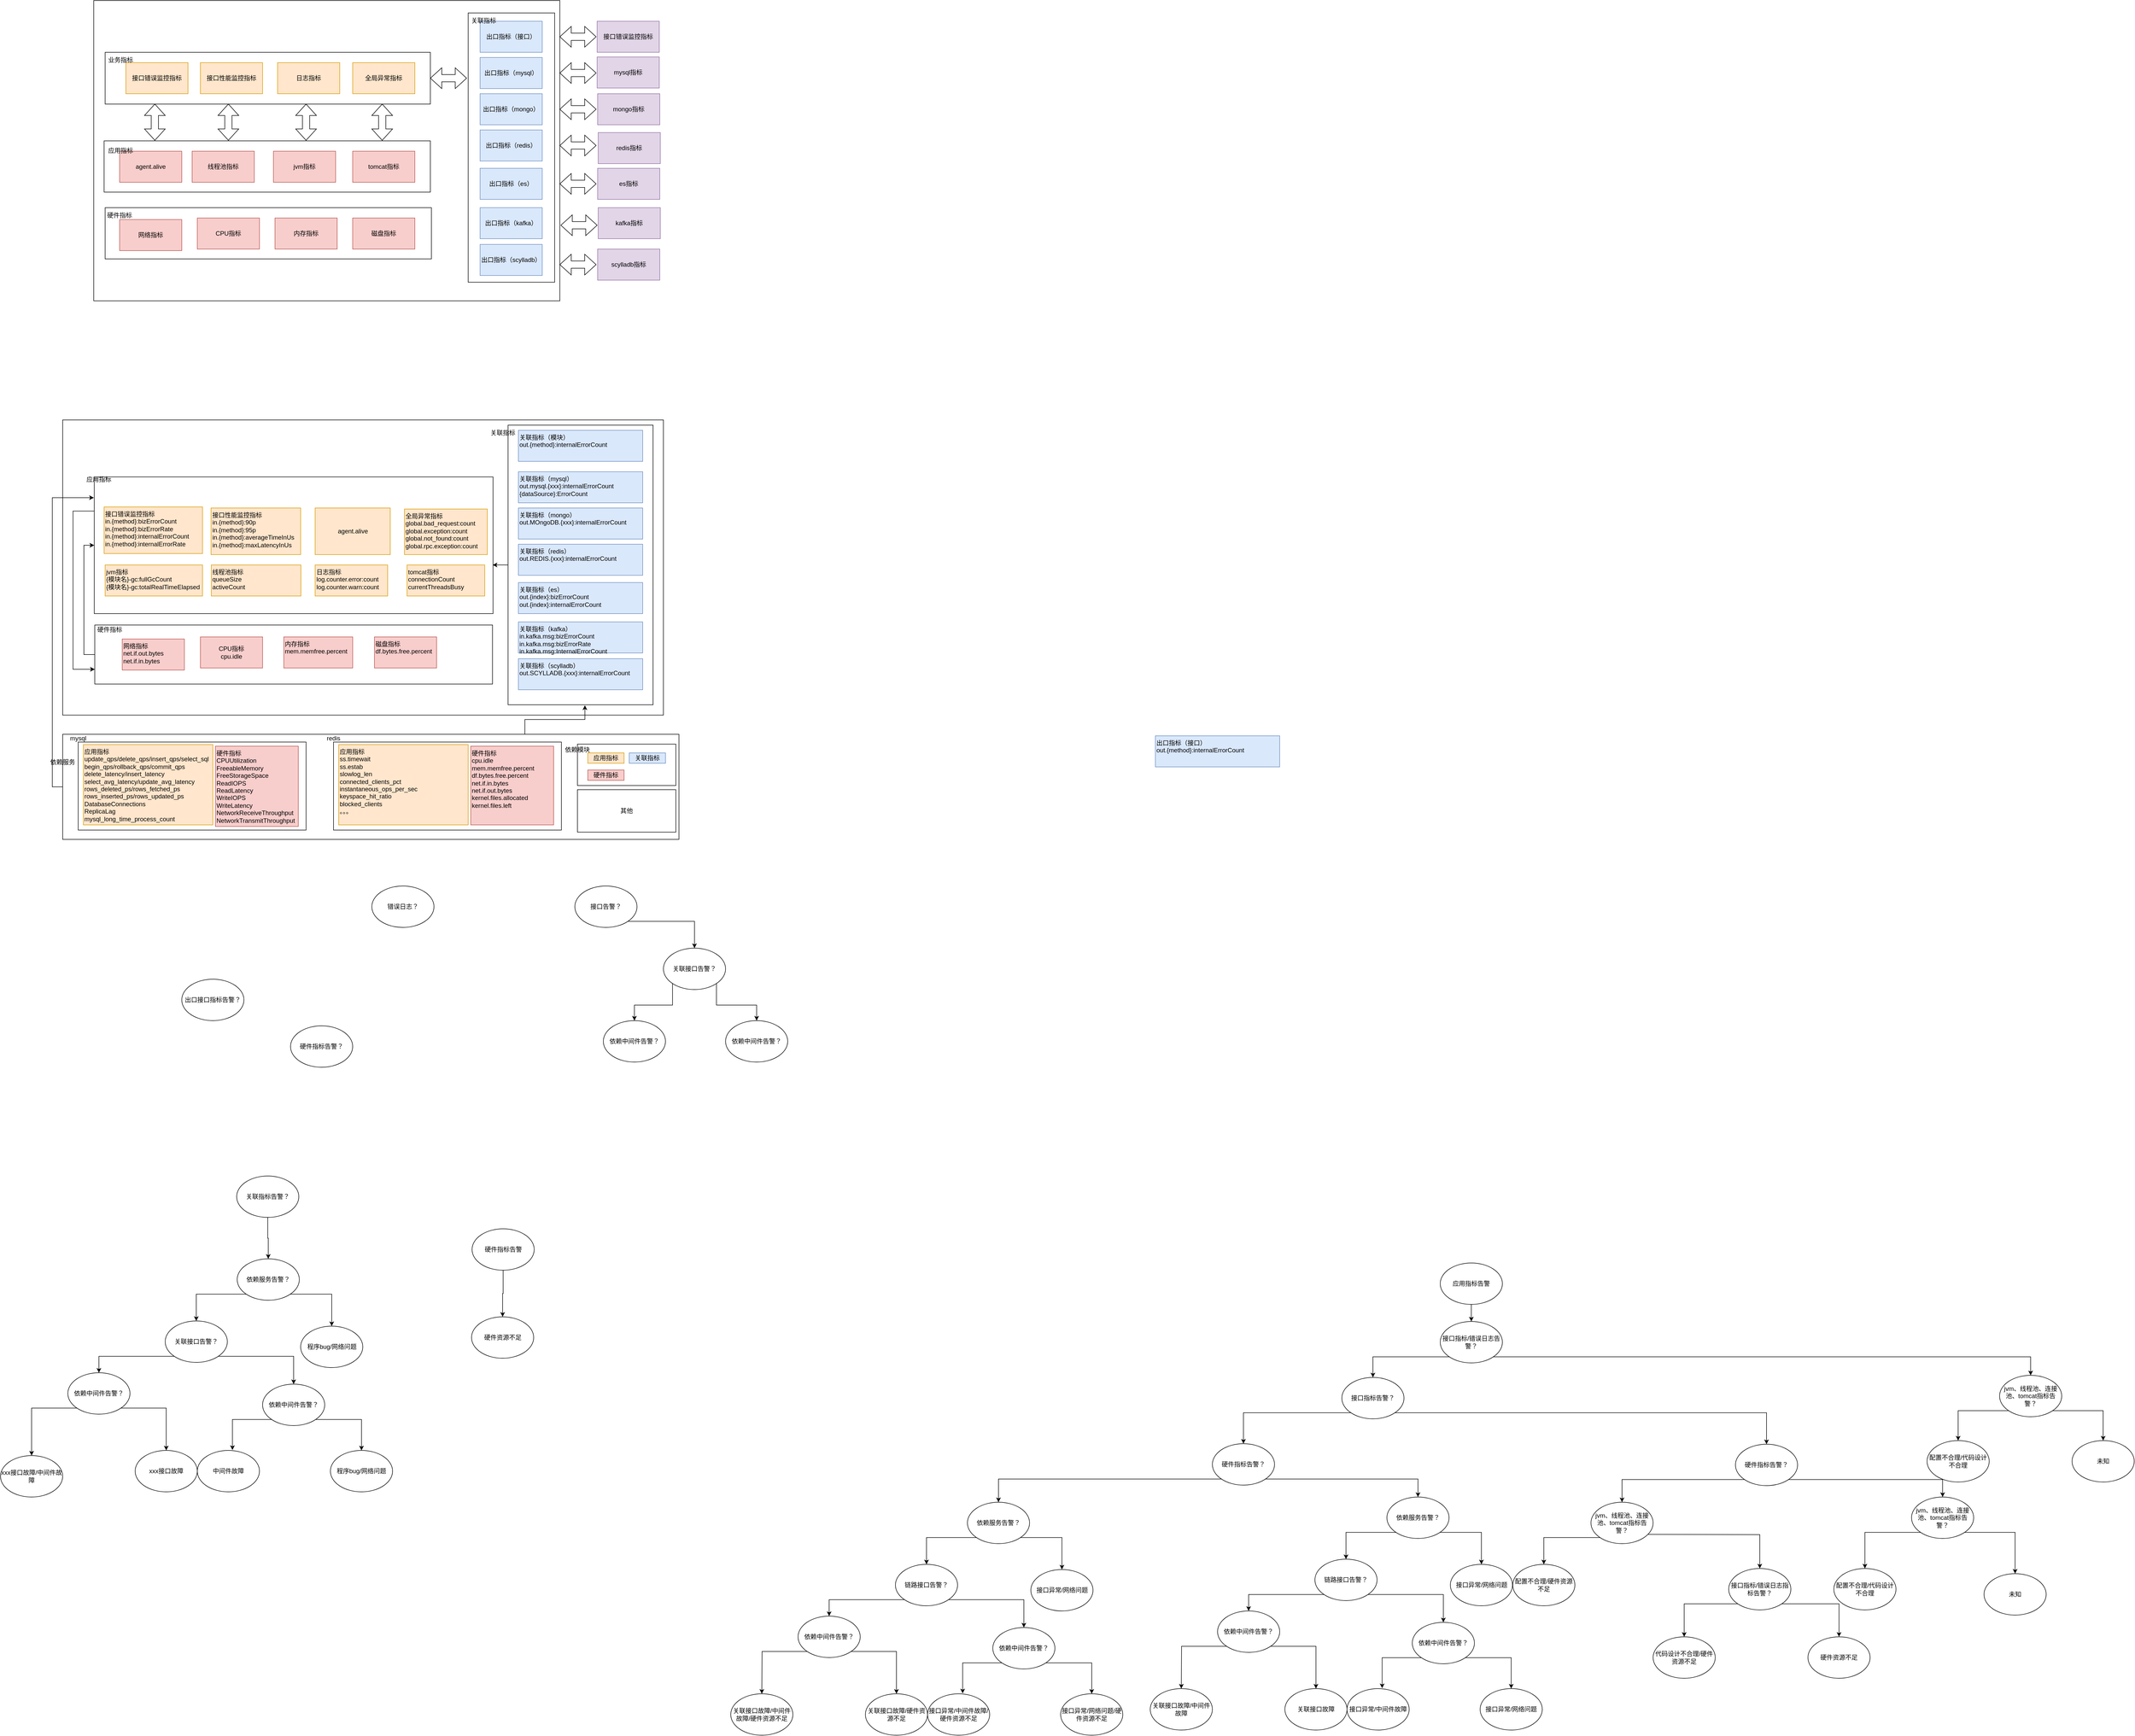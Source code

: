<mxfile version="21.6.8" type="github">
  <diagram name="第 1 页" id="pP1Augc4i_gT_uIrw5zo">
    <mxGraphModel dx="3521" dy="-15" grid="1" gridSize="10" guides="1" tooltips="1" connect="1" arrows="1" fold="1" page="1" pageScale="1" pageWidth="827" pageHeight="1169" math="0" shadow="0">
      <root>
        <mxCell id="0" />
        <mxCell id="1" parent="0" />
        <mxCell id="GTbeVNirNUgCoXyDw2od-292" value="" style="rounded=0;whiteSpace=wrap;html=1;" vertex="1" parent="1">
          <mxGeometry x="-700" y="2757" width="1190" height="203" as="geometry" />
        </mxCell>
        <mxCell id="GTbeVNirNUgCoXyDw2od-178" value="" style="rounded=0;whiteSpace=wrap;html=1;align=left;verticalAlign=top;" vertex="1" parent="1">
          <mxGeometry x="-700" y="2150" width="1160" height="570" as="geometry" />
        </mxCell>
        <mxCell id="GTbeVNirNUgCoXyDw2od-281" style="edgeStyle=orthogonalEdgeStyle;rounded=0;orthogonalLoop=1;jettySize=auto;html=1;exitX=0;exitY=0.5;exitDx=0;exitDy=0;entryX=0.999;entryY=0.644;entryDx=0;entryDy=0;entryPerimeter=0;" edge="1" parent="1" source="GTbeVNirNUgCoXyDw2od-257" target="GTbeVNirNUgCoXyDw2od-181">
          <mxGeometry relative="1" as="geometry" />
        </mxCell>
        <mxCell id="GTbeVNirNUgCoXyDw2od-257" value="" style="rounded=0;whiteSpace=wrap;html=1;" vertex="1" parent="1">
          <mxGeometry x="160" y="2160" width="280" height="540" as="geometry" />
        </mxCell>
        <mxCell id="GTbeVNirNUgCoXyDw2od-76" value="" style="rounded=0;whiteSpace=wrap;html=1;" vertex="1" parent="1">
          <mxGeometry x="-640" y="1340" width="900" height="580" as="geometry" />
        </mxCell>
        <mxCell id="GTbeVNirNUgCoXyDw2od-93" value="" style="rounded=0;whiteSpace=wrap;html=1;" vertex="1" parent="1">
          <mxGeometry x="-618" y="1740" width="630" height="99" as="geometry" />
        </mxCell>
        <mxCell id="GTbeVNirNUgCoXyDw2od-51" value="" style="rounded=0;whiteSpace=wrap;html=1;" vertex="1" parent="1">
          <mxGeometry x="-618" y="1440" width="628" height="100" as="geometry" />
        </mxCell>
        <mxCell id="GTbeVNirNUgCoXyDw2od-50" value="" style="rounded=0;whiteSpace=wrap;html=1;" vertex="1" parent="1">
          <mxGeometry x="-620" y="1611" width="630" height="99" as="geometry" />
        </mxCell>
        <mxCell id="GTbeVNirNUgCoXyDw2od-49" value="" style="rounded=0;whiteSpace=wrap;html=1;" vertex="1" parent="1">
          <mxGeometry x="83" y="1364" width="167" height="520" as="geometry" />
        </mxCell>
        <mxCell id="GTbeVNirNUgCoXyDw2od-22" value="CPU指标" style="rounded=0;whiteSpace=wrap;html=1;fillColor=#f8cecc;strokeColor=#b85450;" vertex="1" parent="1">
          <mxGeometry x="-440" y="1760" width="120" height="60" as="geometry" />
        </mxCell>
        <mxCell id="GTbeVNirNUgCoXyDw2od-23" value="内存指标" style="rounded=0;whiteSpace=wrap;html=1;fillColor=#f8cecc;strokeColor=#b85450;" vertex="1" parent="1">
          <mxGeometry x="-290" y="1760" width="120" height="60" as="geometry" />
        </mxCell>
        <mxCell id="GTbeVNirNUgCoXyDw2od-24" value="磁盘指标" style="rounded=0;whiteSpace=wrap;html=1;fillColor=#f8cecc;strokeColor=#b85450;" vertex="1" parent="1">
          <mxGeometry x="-140" y="1760" width="120" height="60" as="geometry" />
        </mxCell>
        <mxCell id="GTbeVNirNUgCoXyDw2od-25" value="网络指标" style="rounded=0;whiteSpace=wrap;html=1;fillColor=#f8cecc;strokeColor=#b85450;" vertex="1" parent="1">
          <mxGeometry x="-590" y="1763" width="120" height="60" as="geometry" />
        </mxCell>
        <mxCell id="GTbeVNirNUgCoXyDw2od-26" value="tomcat指标" style="rounded=0;whiteSpace=wrap;html=1;fillColor=#f8cecc;strokeColor=#b85450;" vertex="1" parent="1">
          <mxGeometry x="-140" y="1631" width="120" height="60" as="geometry" />
        </mxCell>
        <mxCell id="GTbeVNirNUgCoXyDw2od-27" value="线程池指标" style="rounded=0;whiteSpace=wrap;html=1;fillColor=#f8cecc;strokeColor=#b85450;" vertex="1" parent="1">
          <mxGeometry x="-450" y="1631" width="120" height="60" as="geometry" />
        </mxCell>
        <mxCell id="GTbeVNirNUgCoXyDw2od-28" value="jvm指标" style="rounded=0;whiteSpace=wrap;html=1;fillColor=#f8cecc;strokeColor=#b85450;" vertex="1" parent="1">
          <mxGeometry x="-293" y="1631" width="120" height="60" as="geometry" />
        </mxCell>
        <mxCell id="GTbeVNirNUgCoXyDw2od-29" value="日志指标" style="rounded=0;whiteSpace=wrap;html=1;fillColor=#ffe6cc;strokeColor=#d79b00;" vertex="1" parent="1">
          <mxGeometry x="-285" y="1460" width="120" height="60" as="geometry" />
        </mxCell>
        <mxCell id="GTbeVNirNUgCoXyDw2od-30" value="接口性能监控指标" style="rounded=0;whiteSpace=wrap;html=1;fillColor=#ffe6cc;strokeColor=#d79b00;" vertex="1" parent="1">
          <mxGeometry x="-434" y="1460" width="120" height="60" as="geometry" />
        </mxCell>
        <mxCell id="GTbeVNirNUgCoXyDw2od-31" value="接口错误监控指标" style="rounded=0;whiteSpace=wrap;html=1;fillColor=#ffe6cc;strokeColor=#d79b00;" vertex="1" parent="1">
          <mxGeometry x="-578" y="1460" width="120" height="60" as="geometry" />
        </mxCell>
        <mxCell id="GTbeVNirNUgCoXyDw2od-43" value="出口指标（mysql）" style="rounded=0;whiteSpace=wrap;html=1;fillColor=#dae8fc;strokeColor=#6c8ebf;" vertex="1" parent="1">
          <mxGeometry x="106" y="1450" width="120" height="60" as="geometry" />
        </mxCell>
        <mxCell id="GTbeVNirNUgCoXyDw2od-44" value="出口指标（mongo）" style="rounded=0;whiteSpace=wrap;html=1;fillColor=#dae8fc;strokeColor=#6c8ebf;" vertex="1" parent="1">
          <mxGeometry x="106" y="1520" width="120" height="60" as="geometry" />
        </mxCell>
        <mxCell id="GTbeVNirNUgCoXyDw2od-45" value="出口指标（redis）" style="rounded=0;whiteSpace=wrap;html=1;fillColor=#dae8fc;strokeColor=#6c8ebf;" vertex="1" parent="1">
          <mxGeometry x="106" y="1590" width="120" height="60" as="geometry" />
        </mxCell>
        <mxCell id="GTbeVNirNUgCoXyDw2od-46" value="出口指标（kafka）" style="rounded=0;whiteSpace=wrap;html=1;fillColor=#dae8fc;strokeColor=#6c8ebf;" vertex="1" parent="1">
          <mxGeometry x="106" y="1740" width="120" height="60" as="geometry" />
        </mxCell>
        <mxCell id="GTbeVNirNUgCoXyDw2od-47" value="出口指标（scylladb）" style="rounded=0;whiteSpace=wrap;html=1;fillColor=#dae8fc;strokeColor=#6c8ebf;" vertex="1" parent="1">
          <mxGeometry x="106" y="1811" width="120" height="60" as="geometry" />
        </mxCell>
        <mxCell id="GTbeVNirNUgCoXyDw2od-48" value="出口指标（es）" style="rounded=0;whiteSpace=wrap;html=1;fillColor=#dae8fc;strokeColor=#6c8ebf;" vertex="1" parent="1">
          <mxGeometry x="106" y="1664" width="120" height="60" as="geometry" />
        </mxCell>
        <mxCell id="GTbeVNirNUgCoXyDw2od-52" value="agent.alive" style="rounded=0;whiteSpace=wrap;html=1;fillColor=#f8cecc;strokeColor=#b85450;" vertex="1" parent="1">
          <mxGeometry x="-590" y="1631" width="120" height="60" as="geometry" />
        </mxCell>
        <mxCell id="GTbeVNirNUgCoXyDw2od-55" value="" style="html=1;shadow=0;dashed=0;align=center;verticalAlign=middle;shape=mxgraph.arrows2.twoWayArrow;dy=0.65;dx=22;direction=south;" vertex="1" parent="1">
          <mxGeometry x="-542" y="1540" width="40" height="70" as="geometry" />
        </mxCell>
        <mxCell id="GTbeVNirNUgCoXyDw2od-56" value="" style="html=1;shadow=0;dashed=0;align=center;verticalAlign=middle;shape=mxgraph.arrows2.twoWayArrow;dy=0.65;dx=22;direction=south;" vertex="1" parent="1">
          <mxGeometry x="-400" y="1540" width="40" height="70" as="geometry" />
        </mxCell>
        <mxCell id="GTbeVNirNUgCoXyDw2od-57" value="" style="html=1;shadow=0;dashed=0;align=center;verticalAlign=middle;shape=mxgraph.arrows2.twoWayArrow;dy=0.65;dx=22;direction=south;" vertex="1" parent="1">
          <mxGeometry x="-103" y="1540" width="40" height="70" as="geometry" />
        </mxCell>
        <mxCell id="GTbeVNirNUgCoXyDw2od-58" value="出口指标（接口）" style="rounded=0;whiteSpace=wrap;html=1;fillColor=#dae8fc;strokeColor=#6c8ebf;" vertex="1" parent="1">
          <mxGeometry x="106" y="1380" width="120" height="60" as="geometry" />
        </mxCell>
        <mxCell id="GTbeVNirNUgCoXyDw2od-60" value="" style="html=1;shadow=0;dashed=0;align=center;verticalAlign=middle;shape=mxgraph.arrows2.twoWayArrow;dy=0.65;dx=22;direction=west;" vertex="1" parent="1">
          <mxGeometry x="10" y="1470" width="70" height="40" as="geometry" />
        </mxCell>
        <mxCell id="GTbeVNirNUgCoXyDw2od-61" value="mysql指标" style="rounded=0;whiteSpace=wrap;html=1;fillColor=#e1d5e7;strokeColor=#9673a6;" vertex="1" parent="1">
          <mxGeometry x="332" y="1449" width="120" height="60" as="geometry" />
        </mxCell>
        <mxCell id="GTbeVNirNUgCoXyDw2od-62" value="mongo指标" style="rounded=0;whiteSpace=wrap;html=1;fillColor=#e1d5e7;strokeColor=#9673a6;" vertex="1" parent="1">
          <mxGeometry x="333" y="1520" width="120" height="60" as="geometry" />
        </mxCell>
        <mxCell id="GTbeVNirNUgCoXyDw2od-63" value="redis指标" style="rounded=0;whiteSpace=wrap;html=1;fillColor=#e1d5e7;strokeColor=#9673a6;" vertex="1" parent="1">
          <mxGeometry x="334" y="1595" width="120" height="60" as="geometry" />
        </mxCell>
        <mxCell id="GTbeVNirNUgCoXyDw2od-64" value="es指标" style="rounded=0;whiteSpace=wrap;html=1;fillColor=#e1d5e7;strokeColor=#9673a6;" vertex="1" parent="1">
          <mxGeometry x="333" y="1664" width="120" height="60" as="geometry" />
        </mxCell>
        <mxCell id="GTbeVNirNUgCoXyDw2od-65" value="kafka指标" style="rounded=0;whiteSpace=wrap;html=1;fillColor=#e1d5e7;strokeColor=#9673a6;" vertex="1" parent="1">
          <mxGeometry x="334" y="1740" width="120" height="60" as="geometry" />
        </mxCell>
        <mxCell id="GTbeVNirNUgCoXyDw2od-66" value="接口错误监控指标" style="rounded=0;whiteSpace=wrap;html=1;fillColor=#e1d5e7;strokeColor=#9673a6;" vertex="1" parent="1">
          <mxGeometry x="332" y="1380" width="120" height="60" as="geometry" />
        </mxCell>
        <mxCell id="GTbeVNirNUgCoXyDw2od-67" value="scylladb指标" style="rounded=0;whiteSpace=wrap;html=1;fillColor=#e1d5e7;strokeColor=#9673a6;" vertex="1" parent="1">
          <mxGeometry x="333" y="1820" width="120" height="60" as="geometry" />
        </mxCell>
        <mxCell id="GTbeVNirNUgCoXyDw2od-69" value="" style="html=1;shadow=0;dashed=0;align=center;verticalAlign=middle;shape=mxgraph.arrows2.twoWayArrow;dy=0.65;dx=22;direction=west;" vertex="1" parent="1">
          <mxGeometry x="260" y="1390" width="70" height="40" as="geometry" />
        </mxCell>
        <mxCell id="GTbeVNirNUgCoXyDw2od-70" value="" style="html=1;shadow=0;dashed=0;align=center;verticalAlign=middle;shape=mxgraph.arrows2.twoWayArrow;dy=0.65;dx=22;direction=west;" vertex="1" parent="1">
          <mxGeometry x="260" y="1460" width="70" height="40" as="geometry" />
        </mxCell>
        <mxCell id="GTbeVNirNUgCoXyDw2od-71" value="" style="html=1;shadow=0;dashed=0;align=center;verticalAlign=middle;shape=mxgraph.arrows2.twoWayArrow;dy=0.65;dx=22;direction=west;" vertex="1" parent="1">
          <mxGeometry x="260" y="1530" width="70" height="40" as="geometry" />
        </mxCell>
        <mxCell id="GTbeVNirNUgCoXyDw2od-72" value="" style="html=1;shadow=0;dashed=0;align=center;verticalAlign=middle;shape=mxgraph.arrows2.twoWayArrow;dy=0.65;dx=22;direction=west;" vertex="1" parent="1">
          <mxGeometry x="260" y="1600" width="70" height="40" as="geometry" />
        </mxCell>
        <mxCell id="GTbeVNirNUgCoXyDw2od-73" value="" style="html=1;shadow=0;dashed=0;align=center;verticalAlign=middle;shape=mxgraph.arrows2.twoWayArrow;dy=0.65;dx=22;direction=west;" vertex="1" parent="1">
          <mxGeometry x="260" y="1674" width="70" height="40" as="geometry" />
        </mxCell>
        <mxCell id="GTbeVNirNUgCoXyDw2od-74" value="" style="html=1;shadow=0;dashed=0;align=center;verticalAlign=middle;shape=mxgraph.arrows2.twoWayArrow;dy=0.65;dx=22;direction=west;" vertex="1" parent="1">
          <mxGeometry x="262" y="1754" width="70" height="40" as="geometry" />
        </mxCell>
        <mxCell id="GTbeVNirNUgCoXyDw2od-75" value="" style="html=1;shadow=0;dashed=0;align=center;verticalAlign=middle;shape=mxgraph.arrows2.twoWayArrow;dy=0.65;dx=22;direction=west;" vertex="1" parent="1">
          <mxGeometry x="260" y="1830" width="70" height="40" as="geometry" />
        </mxCell>
        <mxCell id="GTbeVNirNUgCoXyDw2od-80" value="业务指标" style="text;html=1;strokeColor=none;fillColor=none;align=center;verticalAlign=middle;whiteSpace=wrap;rounded=0;" vertex="1" parent="1">
          <mxGeometry x="-618" y="1440" width="60" height="30" as="geometry" />
        </mxCell>
        <mxCell id="GTbeVNirNUgCoXyDw2od-81" value="应用指标" style="text;html=1;strokeColor=none;fillColor=none;align=center;verticalAlign=middle;whiteSpace=wrap;rounded=0;" vertex="1" parent="1">
          <mxGeometry x="-618" y="1615" width="60" height="30" as="geometry" />
        </mxCell>
        <mxCell id="GTbeVNirNUgCoXyDw2od-82" value="关联指标" style="text;html=1;strokeColor=none;fillColor=none;align=center;verticalAlign=middle;whiteSpace=wrap;rounded=0;" vertex="1" parent="1">
          <mxGeometry x="83" y="1364" width="60" height="30" as="geometry" />
        </mxCell>
        <mxCell id="GTbeVNirNUgCoXyDw2od-94" value="硬件指标" style="text;html=1;strokeColor=none;fillColor=none;align=center;verticalAlign=middle;whiteSpace=wrap;rounded=0;" vertex="1" parent="1">
          <mxGeometry x="-620" y="1740" width="60" height="30" as="geometry" />
        </mxCell>
        <mxCell id="GTbeVNirNUgCoXyDw2od-132" value="全局异常指标" style="rounded=0;whiteSpace=wrap;html=1;fillColor=#ffe6cc;strokeColor=#d79b00;" vertex="1" parent="1">
          <mxGeometry x="-140" y="1460" width="120" height="60" as="geometry" />
        </mxCell>
        <mxCell id="GTbeVNirNUgCoXyDw2od-133" value="" style="html=1;shadow=0;dashed=0;align=center;verticalAlign=middle;shape=mxgraph.arrows2.twoWayArrow;dy=0.65;dx=22;direction=south;" vertex="1" parent="1">
          <mxGeometry x="-250" y="1540" width="40" height="70" as="geometry" />
        </mxCell>
        <mxCell id="GTbeVNirNUgCoXyDw2od-280" style="edgeStyle=orthogonalEdgeStyle;rounded=0;orthogonalLoop=1;jettySize=auto;html=1;exitX=0;exitY=0.5;exitDx=0;exitDy=0;entryX=0;entryY=0.5;entryDx=0;entryDy=0;" edge="1" parent="1" source="GTbeVNirNUgCoXyDw2od-179" target="GTbeVNirNUgCoXyDw2od-181">
          <mxGeometry relative="1" as="geometry" />
        </mxCell>
        <mxCell id="GTbeVNirNUgCoXyDw2od-179" value="" style="rounded=0;whiteSpace=wrap;html=1;" vertex="1" parent="1">
          <mxGeometry x="-638" y="2546" width="768" height="114" as="geometry" />
        </mxCell>
        <mxCell id="GTbeVNirNUgCoXyDw2od-297" style="edgeStyle=orthogonalEdgeStyle;rounded=0;orthogonalLoop=1;jettySize=auto;html=1;exitX=0;exitY=0.25;exitDx=0;exitDy=0;entryX=0;entryY=0.75;entryDx=0;entryDy=0;" edge="1" parent="1" source="GTbeVNirNUgCoXyDw2od-181" target="GTbeVNirNUgCoXyDw2od-179">
          <mxGeometry relative="1" as="geometry">
            <Array as="points">
              <mxPoint x="-680" y="2326" />
              <mxPoint x="-680" y="2632" />
            </Array>
          </mxGeometry>
        </mxCell>
        <mxCell id="GTbeVNirNUgCoXyDw2od-181" value="" style="rounded=0;whiteSpace=wrap;html=1;" vertex="1" parent="1">
          <mxGeometry x="-639" y="2260" width="770" height="264" as="geometry" />
        </mxCell>
        <mxCell id="GTbeVNirNUgCoXyDw2od-183" value="CPU指标&lt;br&gt;cpu.idle" style="rounded=0;whiteSpace=wrap;html=1;fillColor=#f8cecc;strokeColor=#b85450;verticalAlign=middle;align=center;" vertex="1" parent="1">
          <mxGeometry x="-434" y="2569" width="120" height="60" as="geometry" />
        </mxCell>
        <mxCell id="GTbeVNirNUgCoXyDw2od-184" value="内存指标&lt;br&gt;mem.memfree.percent" style="rounded=0;whiteSpace=wrap;html=1;fillColor=#f8cecc;strokeColor=#b85450;align=left;verticalAlign=top;" vertex="1" parent="1">
          <mxGeometry x="-273" y="2569" width="133" height="60" as="geometry" />
        </mxCell>
        <mxCell id="GTbeVNirNUgCoXyDw2od-185" value="磁盘指标&lt;br&gt;df.bytes.free.percent" style="rounded=0;whiteSpace=wrap;html=1;fillColor=#f8cecc;strokeColor=#b85450;align=left;verticalAlign=top;" vertex="1" parent="1">
          <mxGeometry x="-98" y="2569" width="120" height="60" as="geometry" />
        </mxCell>
        <mxCell id="GTbeVNirNUgCoXyDw2od-186" value="网络指标&lt;br&gt;&lt;div&gt;net.if.out.bytes&lt;/div&gt;&lt;div&gt;net.if.in.bytes&lt;/div&gt;" style="rounded=0;whiteSpace=wrap;html=1;fillColor=#f8cecc;strokeColor=#b85450;align=left;verticalAlign=top;" vertex="1" parent="1">
          <mxGeometry x="-585" y="2573" width="120" height="60" as="geometry" />
        </mxCell>
        <mxCell id="GTbeVNirNUgCoXyDw2od-187" value="tomcat指标&lt;br&gt;connectionCount&lt;br&gt;currentThreadsBusy" style="rounded=0;whiteSpace=wrap;html=1;fillColor=#ffe6cc;strokeColor=#d79b00;align=left;verticalAlign=top;" vertex="1" parent="1">
          <mxGeometry x="-35" y="2430" width="150" height="60" as="geometry" />
        </mxCell>
        <mxCell id="GTbeVNirNUgCoXyDw2od-188" value="线程池指标&lt;br&gt;queueSize&lt;br&gt;&lt;div style=&quot;&quot;&gt;&lt;span style=&quot;background-color: initial;&quot;&gt;activeCount&lt;/span&gt;&lt;/div&gt;" style="rounded=0;whiteSpace=wrap;html=1;fillColor=#ffe6cc;strokeColor=#d79b00;align=left;verticalAlign=top;" vertex="1" parent="1">
          <mxGeometry x="-413" y="2430" width="173" height="60" as="geometry" />
        </mxCell>
        <mxCell id="GTbeVNirNUgCoXyDw2od-189" value="jvm指标&lt;br&gt;&lt;div&gt;{模块名}-gc:fullGcCount&lt;/div&gt;&lt;div&gt;{模块名}-gc:totalRealTimeElapsed&lt;/div&gt;" style="rounded=0;whiteSpace=wrap;html=1;fillColor=#ffe6cc;strokeColor=#d79b00;align=left;verticalAlign=top;" vertex="1" parent="1">
          <mxGeometry x="-618" y="2430" width="188" height="60" as="geometry" />
        </mxCell>
        <mxCell id="GTbeVNirNUgCoXyDw2od-190" value="日志指标&lt;br&gt;&lt;div&gt;log.counter.error:count&lt;/div&gt;&lt;div&gt;log.counter.warn:count&lt;/div&gt;" style="rounded=0;whiteSpace=wrap;html=1;fillColor=#ffe6cc;strokeColor=#d79b00;align=left;verticalAlign=top;" vertex="1" parent="1">
          <mxGeometry x="-212.5" y="2430" width="140" height="60" as="geometry" />
        </mxCell>
        <mxCell id="GTbeVNirNUgCoXyDw2od-191" value="接口性能监控指标&lt;br&gt;&lt;div&gt;in.{method}:90p&lt;/div&gt;&lt;div&gt;in.{method}:95p&lt;/div&gt;&lt;div&gt;in.{method}:averageTimeInUs&lt;/div&gt;&lt;div&gt;in.{method}:maxLatencyInUs&lt;/div&gt;" style="rounded=0;whiteSpace=wrap;html=1;fillColor=#ffe6cc;strokeColor=#d79b00;align=left;verticalAlign=top;" vertex="1" parent="1">
          <mxGeometry x="-413.5" y="2320" width="173" height="90" as="geometry" />
        </mxCell>
        <mxCell id="GTbeVNirNUgCoXyDw2od-192" value="接口错误监控指标&lt;br&gt;&lt;div&gt;in.{method}:bizErrorCount&lt;/div&gt;&lt;div&gt;in.{method}:bizErrorRate&lt;/div&gt;&lt;div&gt;in.{method}:internalErrorCount&lt;/div&gt;&lt;div style=&quot;&quot;&gt;in.{method}:internalErrorRate&lt;/div&gt;" style="rounded=0;whiteSpace=wrap;html=1;fillColor=#ffe6cc;strokeColor=#d79b00;verticalAlign=top;align=left;" vertex="1" parent="1">
          <mxGeometry x="-620" y="2318" width="190" height="90" as="geometry" />
        </mxCell>
        <mxCell id="GTbeVNirNUgCoXyDw2od-199" value="agent.alive" style="rounded=0;whiteSpace=wrap;html=1;fillColor=#ffe6cc;strokeColor=#d79b00;" vertex="1" parent="1">
          <mxGeometry x="-212.5" y="2320" width="145" height="90" as="geometry" />
        </mxCell>
        <mxCell id="GTbeVNirNUgCoXyDw2od-220" value="应用指标" style="text;html=1;strokeColor=none;fillColor=none;align=center;verticalAlign=middle;whiteSpace=wrap;rounded=0;" vertex="1" parent="1">
          <mxGeometry x="-660" y="2250" width="60" height="30" as="geometry" />
        </mxCell>
        <mxCell id="GTbeVNirNUgCoXyDw2od-222" value="硬件指标" style="text;html=1;strokeColor=none;fillColor=none;align=center;verticalAlign=middle;whiteSpace=wrap;rounded=0;" vertex="1" parent="1">
          <mxGeometry x="-639" y="2540" width="60" height="30" as="geometry" />
        </mxCell>
        <mxCell id="GTbeVNirNUgCoXyDw2od-223" value="全局异常指标&lt;br&gt;&lt;div&gt;global.bad_request:count&lt;/div&gt;&lt;div&gt;global.exception:count&lt;/div&gt;&lt;div&gt;global.not_found:count&lt;/div&gt;&lt;div&gt;global.rpc.exception:count&lt;/div&gt;" style="rounded=0;whiteSpace=wrap;html=1;fillColor=#ffe6cc;strokeColor=#d79b00;align=left;verticalAlign=top;" vertex="1" parent="1">
          <mxGeometry x="-40" y="2322" width="160" height="88" as="geometry" />
        </mxCell>
        <mxCell id="GTbeVNirNUgCoXyDw2od-228" value="关联指标（mysql）&lt;br&gt;out.mysql.{xxx}:internalErrorCount&lt;br&gt;{dataSource}:ErrorCount&amp;nbsp;" style="rounded=0;whiteSpace=wrap;html=1;fillColor=#dae8fc;strokeColor=#6c8ebf;align=left;verticalAlign=top;" vertex="1" parent="1">
          <mxGeometry x="180" y="2250" width="240" height="60" as="geometry" />
        </mxCell>
        <mxCell id="GTbeVNirNUgCoXyDw2od-229" value="关联指标（mongo）&lt;br&gt;out.MOngoDB.{xxx}:internalErrorCount" style="rounded=0;whiteSpace=wrap;html=1;fillColor=#dae8fc;strokeColor=#6c8ebf;align=left;verticalAlign=top;" vertex="1" parent="1">
          <mxGeometry x="180" y="2320" width="240" height="60" as="geometry" />
        </mxCell>
        <mxCell id="GTbeVNirNUgCoXyDw2od-230" value="关联指标（redis）&lt;br&gt;out.REDIS.{xxx}:internalErrorCount" style="rounded=0;whiteSpace=wrap;html=1;fillColor=#dae8fc;strokeColor=#6c8ebf;align=left;verticalAlign=top;" vertex="1" parent="1">
          <mxGeometry x="180" y="2390" width="240" height="60" as="geometry" />
        </mxCell>
        <mxCell id="GTbeVNirNUgCoXyDw2od-231" value="关联指标（kafka）&lt;br&gt;&lt;div&gt;in.kafka.msg:bizErrorCount&lt;/div&gt;&lt;div&gt;in.kafka.msg:bizErrorRate&lt;/div&gt;&lt;div&gt;in.kafka.msg:InternalErrorCount&lt;/div&gt;" style="rounded=0;whiteSpace=wrap;html=1;fillColor=#dae8fc;strokeColor=#6c8ebf;align=left;verticalAlign=top;" vertex="1" parent="1">
          <mxGeometry x="180" y="2540" width="240" height="60" as="geometry" />
        </mxCell>
        <mxCell id="GTbeVNirNUgCoXyDw2od-232" value="关联指标（scylladb）&lt;br&gt;out.SCYLLADB.{xxx}:internalErrorCount" style="rounded=0;whiteSpace=wrap;html=1;fillColor=#dae8fc;strokeColor=#6c8ebf;align=left;verticalAlign=top;" vertex="1" parent="1">
          <mxGeometry x="180" y="2611" width="240" height="60" as="geometry" />
        </mxCell>
        <mxCell id="GTbeVNirNUgCoXyDw2od-233" value="关联指标（es）&lt;br&gt;&lt;div&gt;out.{index}:bizErrorCount&lt;/div&gt;&lt;div&gt;out.{index}:internalErrorCount&lt;/div&gt;" style="rounded=0;whiteSpace=wrap;html=1;fillColor=#dae8fc;strokeColor=#6c8ebf;align=left;verticalAlign=top;" vertex="1" parent="1">
          <mxGeometry x="180" y="2464" width="240" height="60" as="geometry" />
        </mxCell>
        <mxCell id="GTbeVNirNUgCoXyDw2od-234" value="出口指标（接口）&lt;br&gt;out.{method}:internalErrorCount" style="rounded=0;whiteSpace=wrap;html=1;fillColor=#dae8fc;strokeColor=#6c8ebf;align=left;verticalAlign=top;" vertex="1" parent="1">
          <mxGeometry x="1410" y="2760" width="240" height="60" as="geometry" />
        </mxCell>
        <mxCell id="GTbeVNirNUgCoXyDw2od-249" value="关联指标（模块）&lt;br&gt;out.{method}:internalErrorCount" style="rounded=0;whiteSpace=wrap;html=1;fillColor=#dae8fc;strokeColor=#6c8ebf;align=left;verticalAlign=top;" vertex="1" parent="1">
          <mxGeometry x="180" y="2170" width="240" height="60" as="geometry" />
        </mxCell>
        <mxCell id="GTbeVNirNUgCoXyDw2od-263" value="关联指标" style="text;html=1;strokeColor=none;fillColor=none;align=center;verticalAlign=middle;whiteSpace=wrap;rounded=0;" vertex="1" parent="1">
          <mxGeometry x="120" y="2160" width="60" height="30" as="geometry" />
        </mxCell>
        <mxCell id="GTbeVNirNUgCoXyDw2od-270" value="" style="rounded=0;whiteSpace=wrap;html=1;" vertex="1" parent="1">
          <mxGeometry x="-670" y="2772" width="440" height="170" as="geometry" />
        </mxCell>
        <mxCell id="GTbeVNirNUgCoXyDw2od-271" value="硬件指标&lt;br&gt;&lt;div&gt;CPUUtilization&lt;/div&gt;&lt;div&gt;FreeableMemory&lt;/div&gt;&lt;div&gt;FreeStorageSpace&lt;/div&gt;&lt;div&gt;ReadIOPS&lt;/div&gt;&lt;div&gt;ReadLatency&lt;/div&gt;&lt;div&gt;WriteIOPS&lt;/div&gt;&lt;div&gt;WriteLatency&lt;/div&gt;&lt;div&gt;NetworkReceiveThroughput&lt;/div&gt;&lt;div&gt;NetworkTransmitThroughput&lt;/div&gt;" style="rounded=0;whiteSpace=wrap;html=1;verticalAlign=top;align=left;fillColor=#f8cecc;strokeColor=#b85450;" vertex="1" parent="1">
          <mxGeometry x="-405" y="2780" width="160" height="155" as="geometry" />
        </mxCell>
        <mxCell id="GTbeVNirNUgCoXyDw2od-272" value="应用指标&lt;br&gt;&lt;div&gt;&lt;/div&gt;update_qps/delete_qps/insert_qps/select_sql&lt;br&gt;&lt;div&gt;begin_qps/rollback_qps/commit_qps&lt;/div&gt;&lt;div&gt;delete_latency/&lt;span style=&quot;background-color: initial;&quot;&gt;insert_latency&lt;/span&gt;&lt;/div&gt;&lt;div&gt;select_avg_latency/&lt;span style=&quot;background-color: initial;&quot;&gt;update_avg_latency&lt;/span&gt;&lt;/div&gt;&lt;div&gt;rows_deleted_ps/&lt;span style=&quot;background-color: initial;&quot;&gt;rows_fetched_ps&lt;/span&gt;&lt;/div&gt;&lt;div&gt;rows_inserted_ps/&lt;span style=&quot;background-color: initial;&quot;&gt;rows_updated_ps&lt;/span&gt;&lt;/div&gt;&lt;div&gt;DatabaseConnections&lt;/div&gt;&lt;div&gt;ReplicaLag&lt;/div&gt;&lt;div&gt;mysql_long_time_process_count&lt;/div&gt;" style="rounded=0;whiteSpace=wrap;html=1;align=left;verticalAlign=top;fillColor=#ffe6cc;strokeColor=#d79b00;" vertex="1" parent="1">
          <mxGeometry x="-660" y="2777" width="250" height="155" as="geometry" />
        </mxCell>
        <mxCell id="GTbeVNirNUgCoXyDw2od-274" value="" style="rounded=0;whiteSpace=wrap;html=1;" vertex="1" parent="1">
          <mxGeometry x="294" y="2776" width="190" height="80" as="geometry" />
        </mxCell>
        <mxCell id="GTbeVNirNUgCoXyDw2od-276" value="应用指标" style="rounded=0;whiteSpace=wrap;html=1;fillColor=#ffe6cc;strokeColor=#d79b00;" vertex="1" parent="1">
          <mxGeometry x="314" y="2793" width="70" height="20" as="geometry" />
        </mxCell>
        <mxCell id="GTbeVNirNUgCoXyDw2od-277" value="硬件指标" style="rounded=0;whiteSpace=wrap;html=1;fillColor=#f8cecc;strokeColor=#b85450;" vertex="1" parent="1">
          <mxGeometry x="314" y="2826" width="70" height="20" as="geometry" />
        </mxCell>
        <mxCell id="GTbeVNirNUgCoXyDw2od-278" value="关联指标" style="rounded=0;whiteSpace=wrap;html=1;fillColor=#dae8fc;strokeColor=#6c8ebf;" vertex="1" parent="1">
          <mxGeometry x="394" y="2793" width="70" height="20" as="geometry" />
        </mxCell>
        <mxCell id="GTbeVNirNUgCoXyDw2od-269" value="依赖模块" style="text;html=1;strokeColor=none;fillColor=none;align=center;verticalAlign=middle;whiteSpace=wrap;rounded=0;" vertex="1" parent="1">
          <mxGeometry x="264" y="2772" width="60" height="30" as="geometry" />
        </mxCell>
        <mxCell id="GTbeVNirNUgCoXyDw2od-279" value="mysql" style="text;html=1;strokeColor=none;fillColor=none;align=center;verticalAlign=middle;whiteSpace=wrap;rounded=0;" vertex="1" parent="1">
          <mxGeometry x="-700" y="2750" width="60" height="30" as="geometry" />
        </mxCell>
        <mxCell id="GTbeVNirNUgCoXyDw2od-283" value="" style="rounded=0;whiteSpace=wrap;html=1;" vertex="1" parent="1">
          <mxGeometry x="-177" y="2772" width="440" height="170" as="geometry" />
        </mxCell>
        <mxCell id="GTbeVNirNUgCoXyDw2od-284" value="硬件指标&lt;br&gt;&lt;div&gt;&lt;div&gt;cpu.idle&lt;/div&gt;&lt;div&gt;mem.memfree.percent&lt;/div&gt;&lt;div&gt;df.bytes.free.percent&lt;/div&gt;&lt;div&gt;net.if.in.bytes&lt;/div&gt;&lt;div&gt;net.if.out.bytes&lt;/div&gt;&lt;div&gt;kernel.files.allocated&lt;/div&gt;&lt;div&gt;kernel.files.left&lt;/div&gt;&lt;/div&gt;" style="rounded=0;whiteSpace=wrap;html=1;verticalAlign=top;align=left;fillColor=#f8cecc;strokeColor=#b85450;" vertex="1" parent="1">
          <mxGeometry x="88" y="2780" width="160" height="152" as="geometry" />
        </mxCell>
        <mxCell id="GTbeVNirNUgCoXyDw2od-285" value="应用指标&lt;br&gt;&lt;div&gt;&lt;/div&gt;&lt;div&gt;ss.timewait&lt;/div&gt;&lt;div&gt;ss.estab&lt;/div&gt;&lt;div&gt;slowlog_len&lt;/div&gt;&lt;div&gt;connected_clients_pct&lt;/div&gt;&lt;div&gt;instantaneous_ops_per_sec&lt;/div&gt;&lt;div&gt;keyspace_hit_ratio&lt;/div&gt;&lt;div&gt;blocked_clients&lt;/div&gt;&lt;div&gt;。。。&lt;/div&gt;" style="rounded=0;whiteSpace=wrap;html=1;align=left;verticalAlign=top;fillColor=#ffe6cc;strokeColor=#d79b00;" vertex="1" parent="1">
          <mxGeometry x="-167" y="2777" width="250" height="155" as="geometry" />
        </mxCell>
        <mxCell id="GTbeVNirNUgCoXyDw2od-286" value="redis" style="text;html=1;strokeColor=none;fillColor=none;align=center;verticalAlign=middle;whiteSpace=wrap;rounded=0;" vertex="1" parent="1">
          <mxGeometry x="-207" y="2750" width="60" height="30" as="geometry" />
        </mxCell>
        <mxCell id="GTbeVNirNUgCoXyDw2od-291" value="其他" style="rounded=0;whiteSpace=wrap;html=1;" vertex="1" parent="1">
          <mxGeometry x="294" y="2864" width="190" height="82" as="geometry" />
        </mxCell>
        <mxCell id="GTbeVNirNUgCoXyDw2od-296" style="edgeStyle=orthogonalEdgeStyle;rounded=0;orthogonalLoop=1;jettySize=auto;html=1;exitX=0;exitY=0.5;exitDx=0;exitDy=0;entryX=-0.001;entryY=0.152;entryDx=0;entryDy=0;entryPerimeter=0;" edge="1" parent="1" source="GTbeVNirNUgCoXyDw2od-292" target="GTbeVNirNUgCoXyDw2od-181">
          <mxGeometry relative="1" as="geometry" />
        </mxCell>
        <mxCell id="GTbeVNirNUgCoXyDw2od-295" style="edgeStyle=orthogonalEdgeStyle;rounded=0;orthogonalLoop=1;jettySize=auto;html=1;exitX=0.75;exitY=0;exitDx=0;exitDy=0;entryX=0.53;entryY=1.002;entryDx=0;entryDy=0;entryPerimeter=0;" edge="1" parent="1" source="GTbeVNirNUgCoXyDw2od-292" target="GTbeVNirNUgCoXyDw2od-257">
          <mxGeometry relative="1" as="geometry" />
        </mxCell>
        <mxCell id="GTbeVNirNUgCoXyDw2od-298" value="依赖服务" style="text;html=1;strokeColor=none;fillColor=none;align=center;verticalAlign=middle;whiteSpace=wrap;rounded=0;" vertex="1" parent="1">
          <mxGeometry x="-730" y="2796" width="60" height="30" as="geometry" />
        </mxCell>
        <mxCell id="GTbeVNirNUgCoXyDw2od-315" style="edgeStyle=orthogonalEdgeStyle;rounded=0;orthogonalLoop=1;jettySize=auto;html=1;exitX=1;exitY=1;exitDx=0;exitDy=0;" edge="1" parent="1" source="GTbeVNirNUgCoXyDw2od-307" target="GTbeVNirNUgCoXyDw2od-310">
          <mxGeometry relative="1" as="geometry" />
        </mxCell>
        <mxCell id="GTbeVNirNUgCoXyDw2od-307" value="接口告警？" style="ellipse;whiteSpace=wrap;html=1;" vertex="1" parent="1">
          <mxGeometry x="289" y="3050" width="120" height="80" as="geometry" />
        </mxCell>
        <mxCell id="GTbeVNirNUgCoXyDw2od-308" value="错误日志？" style="ellipse;whiteSpace=wrap;html=1;" vertex="1" parent="1">
          <mxGeometry x="-103" y="3050" width="120" height="80" as="geometry" />
        </mxCell>
        <mxCell id="GTbeVNirNUgCoXyDw2od-309" value="依赖中间件告警？" style="ellipse;whiteSpace=wrap;html=1;" vertex="1" parent="1">
          <mxGeometry x="344" y="3310" width="120" height="80" as="geometry" />
        </mxCell>
        <mxCell id="GTbeVNirNUgCoXyDw2od-316" style="edgeStyle=orthogonalEdgeStyle;rounded=0;orthogonalLoop=1;jettySize=auto;html=1;exitX=0;exitY=1;exitDx=0;exitDy=0;entryX=0.5;entryY=0;entryDx=0;entryDy=0;" edge="1" parent="1" source="GTbeVNirNUgCoXyDw2od-310" target="GTbeVNirNUgCoXyDw2od-309">
          <mxGeometry relative="1" as="geometry" />
        </mxCell>
        <mxCell id="GTbeVNirNUgCoXyDw2od-317" style="edgeStyle=orthogonalEdgeStyle;rounded=0;orthogonalLoop=1;jettySize=auto;html=1;exitX=1;exitY=1;exitDx=0;exitDy=0;entryX=0.5;entryY=0;entryDx=0;entryDy=0;" edge="1" parent="1" source="GTbeVNirNUgCoXyDw2od-310" target="GTbeVNirNUgCoXyDw2od-314">
          <mxGeometry relative="1" as="geometry" />
        </mxCell>
        <mxCell id="GTbeVNirNUgCoXyDw2od-310" value="关联接口告警？" style="ellipse;whiteSpace=wrap;html=1;" vertex="1" parent="1">
          <mxGeometry x="460" y="3170" width="120" height="80" as="geometry" />
        </mxCell>
        <mxCell id="GTbeVNirNUgCoXyDw2od-311" value="硬件指标告警？" style="ellipse;whiteSpace=wrap;html=1;" vertex="1" parent="1">
          <mxGeometry x="-260" y="3320" width="120" height="80" as="geometry" />
        </mxCell>
        <mxCell id="GTbeVNirNUgCoXyDw2od-313" value="出口接口指标告警？" style="ellipse;whiteSpace=wrap;html=1;" vertex="1" parent="1">
          <mxGeometry x="-470" y="3230" width="120" height="80" as="geometry" />
        </mxCell>
        <mxCell id="GTbeVNirNUgCoXyDw2od-314" value="依赖中间件告警？" style="ellipse;whiteSpace=wrap;html=1;" vertex="1" parent="1">
          <mxGeometry x="580" y="3310" width="120" height="80" as="geometry" />
        </mxCell>
        <mxCell id="GTbeVNirNUgCoXyDw2od-325" style="edgeStyle=orthogonalEdgeStyle;rounded=0;orthogonalLoop=1;jettySize=auto;html=1;exitX=0.5;exitY=1;exitDx=0;exitDy=0;entryX=0.5;entryY=0;entryDx=0;entryDy=0;" edge="1" parent="1" source="GTbeVNirNUgCoXyDw2od-319" target="GTbeVNirNUgCoXyDw2od-320">
          <mxGeometry relative="1" as="geometry" />
        </mxCell>
        <mxCell id="GTbeVNirNUgCoXyDw2od-319" value="关联指标告警？" style="ellipse;whiteSpace=wrap;html=1;" vertex="1" parent="1">
          <mxGeometry x="-364" y="3610" width="120" height="80" as="geometry" />
        </mxCell>
        <mxCell id="GTbeVNirNUgCoXyDw2od-328" style="edgeStyle=orthogonalEdgeStyle;rounded=0;orthogonalLoop=1;jettySize=auto;html=1;exitX=0;exitY=1;exitDx=0;exitDy=0;entryX=0.5;entryY=0;entryDx=0;entryDy=0;" edge="1" parent="1" source="GTbeVNirNUgCoXyDw2od-320" target="GTbeVNirNUgCoXyDw2od-327">
          <mxGeometry relative="1" as="geometry" />
        </mxCell>
        <mxCell id="GTbeVNirNUgCoXyDw2od-329" style="edgeStyle=orthogonalEdgeStyle;rounded=0;orthogonalLoop=1;jettySize=auto;html=1;exitX=1;exitY=1;exitDx=0;exitDy=0;entryX=0.5;entryY=0;entryDx=0;entryDy=0;" edge="1" parent="1" source="GTbeVNirNUgCoXyDw2od-320" target="GTbeVNirNUgCoXyDw2od-326">
          <mxGeometry relative="1" as="geometry" />
        </mxCell>
        <mxCell id="GTbeVNirNUgCoXyDw2od-320" value="依赖服务告警？" style="ellipse;whiteSpace=wrap;html=1;" vertex="1" parent="1">
          <mxGeometry x="-363" y="3770" width="120" height="80" as="geometry" />
        </mxCell>
        <mxCell id="GTbeVNirNUgCoXyDw2od-326" value="程序bug/网络问题" style="ellipse;whiteSpace=wrap;html=1;" vertex="1" parent="1">
          <mxGeometry x="-240.5" y="3900" width="120" height="80" as="geometry" />
        </mxCell>
        <mxCell id="GTbeVNirNUgCoXyDw2od-332" style="edgeStyle=orthogonalEdgeStyle;rounded=0;orthogonalLoop=1;jettySize=auto;html=1;exitX=0;exitY=1;exitDx=0;exitDy=0;entryX=0.5;entryY=0;entryDx=0;entryDy=0;" edge="1" parent="1" source="GTbeVNirNUgCoXyDw2od-327" target="GTbeVNirNUgCoXyDw2od-330">
          <mxGeometry relative="1" as="geometry" />
        </mxCell>
        <mxCell id="GTbeVNirNUgCoXyDw2od-342" style="edgeStyle=orthogonalEdgeStyle;rounded=0;orthogonalLoop=1;jettySize=auto;html=1;exitX=1;exitY=1;exitDx=0;exitDy=0;entryX=0.5;entryY=0;entryDx=0;entryDy=0;" edge="1" parent="1" source="GTbeVNirNUgCoXyDw2od-327" target="GTbeVNirNUgCoXyDw2od-331">
          <mxGeometry relative="1" as="geometry" />
        </mxCell>
        <mxCell id="GTbeVNirNUgCoXyDw2od-327" value="关联接口告警？" style="ellipse;whiteSpace=wrap;html=1;" vertex="1" parent="1">
          <mxGeometry x="-502" y="3890" width="120" height="80" as="geometry" />
        </mxCell>
        <mxCell id="GTbeVNirNUgCoXyDw2od-340" style="edgeStyle=orthogonalEdgeStyle;rounded=0;orthogonalLoop=1;jettySize=auto;html=1;exitX=0;exitY=1;exitDx=0;exitDy=0;entryX=0.5;entryY=0;entryDx=0;entryDy=0;" edge="1" parent="1" source="GTbeVNirNUgCoXyDw2od-330" target="GTbeVNirNUgCoXyDw2od-338">
          <mxGeometry relative="1" as="geometry" />
        </mxCell>
        <mxCell id="GTbeVNirNUgCoXyDw2od-341" style="edgeStyle=orthogonalEdgeStyle;rounded=0;orthogonalLoop=1;jettySize=auto;html=1;exitX=1;exitY=1;exitDx=0;exitDy=0;entryX=0.5;entryY=0;entryDx=0;entryDy=0;" edge="1" parent="1" source="GTbeVNirNUgCoXyDw2od-330" target="GTbeVNirNUgCoXyDw2od-339">
          <mxGeometry relative="1" as="geometry" />
        </mxCell>
        <mxCell id="GTbeVNirNUgCoXyDw2od-330" value="依赖中间件告警？" style="ellipse;whiteSpace=wrap;html=1;" vertex="1" parent="1">
          <mxGeometry x="-690" y="3990" width="120" height="80" as="geometry" />
        </mxCell>
        <mxCell id="GTbeVNirNUgCoXyDw2od-336" style="edgeStyle=orthogonalEdgeStyle;rounded=0;orthogonalLoop=1;jettySize=auto;html=1;exitX=0;exitY=1;exitDx=0;exitDy=0;entryX=0.565;entryY=-0.01;entryDx=0;entryDy=0;entryPerimeter=0;" edge="1" parent="1" source="GTbeVNirNUgCoXyDw2od-331" target="GTbeVNirNUgCoXyDw2od-334">
          <mxGeometry relative="1" as="geometry" />
        </mxCell>
        <mxCell id="GTbeVNirNUgCoXyDw2od-337" style="edgeStyle=orthogonalEdgeStyle;rounded=0;orthogonalLoop=1;jettySize=auto;html=1;exitX=1;exitY=1;exitDx=0;exitDy=0;entryX=0.5;entryY=0;entryDx=0;entryDy=0;" edge="1" parent="1" source="GTbeVNirNUgCoXyDw2od-331" target="GTbeVNirNUgCoXyDw2od-335">
          <mxGeometry relative="1" as="geometry" />
        </mxCell>
        <mxCell id="GTbeVNirNUgCoXyDw2od-331" value="依赖中间件告警？" style="ellipse;whiteSpace=wrap;html=1;" vertex="1" parent="1">
          <mxGeometry x="-314" y="4012" width="120" height="80" as="geometry" />
        </mxCell>
        <mxCell id="GTbeVNirNUgCoXyDw2od-334" value="中间件故障" style="ellipse;whiteSpace=wrap;html=1;" vertex="1" parent="1">
          <mxGeometry x="-440" y="4140" width="120" height="80" as="geometry" />
        </mxCell>
        <mxCell id="GTbeVNirNUgCoXyDw2od-335" value="程序bug/网络问题" style="ellipse;whiteSpace=wrap;html=1;" vertex="1" parent="1">
          <mxGeometry x="-183" y="4140" width="120" height="80" as="geometry" />
        </mxCell>
        <mxCell id="GTbeVNirNUgCoXyDw2od-338" value="xxx接口故障/中间件故障" style="ellipse;whiteSpace=wrap;html=1;" vertex="1" parent="1">
          <mxGeometry x="-820" y="4150" width="120" height="80" as="geometry" />
        </mxCell>
        <mxCell id="GTbeVNirNUgCoXyDw2od-339" value="xxx接口故障" style="ellipse;whiteSpace=wrap;html=1;" vertex="1" parent="1">
          <mxGeometry x="-560" y="4140" width="120" height="80" as="geometry" />
        </mxCell>
        <mxCell id="GTbeVNirNUgCoXyDw2od-345" style="edgeStyle=orthogonalEdgeStyle;rounded=0;orthogonalLoop=1;jettySize=auto;html=1;exitX=0.5;exitY=1;exitDx=0;exitDy=0;entryX=0.5;entryY=0;entryDx=0;entryDy=0;" edge="1" parent="1" source="GTbeVNirNUgCoXyDw2od-343" target="GTbeVNirNUgCoXyDw2od-344">
          <mxGeometry relative="1" as="geometry" />
        </mxCell>
        <mxCell id="GTbeVNirNUgCoXyDw2od-343" value="硬件指标告警" style="ellipse;whiteSpace=wrap;html=1;" vertex="1" parent="1">
          <mxGeometry x="90.5" y="3712" width="120" height="80" as="geometry" />
        </mxCell>
        <mxCell id="GTbeVNirNUgCoXyDw2od-344" value="硬件资源不足" style="ellipse;whiteSpace=wrap;html=1;" vertex="1" parent="1">
          <mxGeometry x="89.5" y="3882" width="120" height="80" as="geometry" />
        </mxCell>
        <mxCell id="GTbeVNirNUgCoXyDw2od-386" style="edgeStyle=orthogonalEdgeStyle;rounded=0;orthogonalLoop=1;jettySize=auto;html=1;exitX=0.5;exitY=1;exitDx=0;exitDy=0;entryX=0.5;entryY=0;entryDx=0;entryDy=0;" edge="1" parent="1" source="GTbeVNirNUgCoXyDw2od-384" target="GTbeVNirNUgCoXyDw2od-385">
          <mxGeometry relative="1" as="geometry" />
        </mxCell>
        <mxCell id="GTbeVNirNUgCoXyDw2od-384" value="应用指标告警" style="ellipse;whiteSpace=wrap;html=1;" vertex="1" parent="1">
          <mxGeometry x="1960" y="3778" width="120" height="80" as="geometry" />
        </mxCell>
        <mxCell id="GTbeVNirNUgCoXyDw2od-388" style="edgeStyle=orthogonalEdgeStyle;rounded=0;orthogonalLoop=1;jettySize=auto;html=1;exitX=1;exitY=1;exitDx=0;exitDy=0;entryX=0.5;entryY=0;entryDx=0;entryDy=0;" edge="1" parent="1" source="GTbeVNirNUgCoXyDw2od-385" target="GTbeVNirNUgCoXyDw2od-387">
          <mxGeometry relative="1" as="geometry" />
        </mxCell>
        <mxCell id="GTbeVNirNUgCoXyDw2od-394" style="edgeStyle=orthogonalEdgeStyle;rounded=0;orthogonalLoop=1;jettySize=auto;html=1;exitX=0;exitY=1;exitDx=0;exitDy=0;" edge="1" parent="1" source="GTbeVNirNUgCoXyDw2od-385" target="GTbeVNirNUgCoXyDw2od-393">
          <mxGeometry relative="1" as="geometry" />
        </mxCell>
        <mxCell id="GTbeVNirNUgCoXyDw2od-385" value="接口指标/错误日志告警？" style="ellipse;whiteSpace=wrap;html=1;" vertex="1" parent="1">
          <mxGeometry x="1960" y="3891" width="120" height="80" as="geometry" />
        </mxCell>
        <mxCell id="GTbeVNirNUgCoXyDw2od-391" style="edgeStyle=orthogonalEdgeStyle;rounded=0;orthogonalLoop=1;jettySize=auto;html=1;exitX=0;exitY=1;exitDx=0;exitDy=0;entryX=0.5;entryY=0;entryDx=0;entryDy=0;" edge="1" parent="1" source="GTbeVNirNUgCoXyDw2od-387" target="GTbeVNirNUgCoXyDw2od-390">
          <mxGeometry relative="1" as="geometry" />
        </mxCell>
        <mxCell id="GTbeVNirNUgCoXyDw2od-392" style="edgeStyle=orthogonalEdgeStyle;rounded=0;orthogonalLoop=1;jettySize=auto;html=1;exitX=1;exitY=1;exitDx=0;exitDy=0;entryX=0.5;entryY=0;entryDx=0;entryDy=0;" edge="1" parent="1" source="GTbeVNirNUgCoXyDw2od-387" target="GTbeVNirNUgCoXyDw2od-389">
          <mxGeometry relative="1" as="geometry" />
        </mxCell>
        <mxCell id="GTbeVNirNUgCoXyDw2od-387" value="jvm、线程池、连接池、tomcat指标告警？" style="ellipse;whiteSpace=wrap;html=1;" vertex="1" parent="1">
          <mxGeometry x="3040" y="3995" width="120" height="80" as="geometry" />
        </mxCell>
        <mxCell id="GTbeVNirNUgCoXyDw2od-389" value="未知" style="ellipse;whiteSpace=wrap;html=1;" vertex="1" parent="1">
          <mxGeometry x="3180" y="4121" width="120" height="80" as="geometry" />
        </mxCell>
        <mxCell id="GTbeVNirNUgCoXyDw2od-390" value="配置不合理/代码设计不合理" style="ellipse;whiteSpace=wrap;html=1;" vertex="1" parent="1">
          <mxGeometry x="2900" y="4121" width="120" height="80" as="geometry" />
        </mxCell>
        <mxCell id="GTbeVNirNUgCoXyDw2od-396" style="edgeStyle=orthogonalEdgeStyle;rounded=0;orthogonalLoop=1;jettySize=auto;html=1;exitX=1;exitY=1;exitDx=0;exitDy=0;" edge="1" parent="1" source="GTbeVNirNUgCoXyDw2od-393" target="GTbeVNirNUgCoXyDw2od-395">
          <mxGeometry relative="1" as="geometry" />
        </mxCell>
        <mxCell id="GTbeVNirNUgCoXyDw2od-456" style="edgeStyle=orthogonalEdgeStyle;rounded=0;orthogonalLoop=1;jettySize=auto;html=1;exitX=0;exitY=1;exitDx=0;exitDy=0;entryX=0.5;entryY=0;entryDx=0;entryDy=0;" edge="1" parent="1" source="GTbeVNirNUgCoXyDw2od-393" target="GTbeVNirNUgCoXyDw2od-455">
          <mxGeometry relative="1" as="geometry" />
        </mxCell>
        <mxCell id="GTbeVNirNUgCoXyDw2od-393" value="接口指标告警？" style="ellipse;whiteSpace=wrap;html=1;" vertex="1" parent="1">
          <mxGeometry x="1770" y="3999" width="120" height="80" as="geometry" />
        </mxCell>
        <mxCell id="GTbeVNirNUgCoXyDw2od-416" style="edgeStyle=orthogonalEdgeStyle;rounded=0;orthogonalLoop=1;jettySize=auto;html=1;exitX=0;exitY=1;exitDx=0;exitDy=0;" edge="1" parent="1" source="GTbeVNirNUgCoXyDw2od-395" target="GTbeVNirNUgCoXyDw2od-408">
          <mxGeometry relative="1" as="geometry" />
        </mxCell>
        <mxCell id="GTbeVNirNUgCoXyDw2od-424" style="edgeStyle=orthogonalEdgeStyle;rounded=0;orthogonalLoop=1;jettySize=auto;html=1;exitX=1;exitY=1;exitDx=0;exitDy=0;" edge="1" parent="1" source="GTbeVNirNUgCoXyDw2od-395" target="GTbeVNirNUgCoXyDw2od-421">
          <mxGeometry relative="1" as="geometry" />
        </mxCell>
        <mxCell id="GTbeVNirNUgCoXyDw2od-395" value="硬件指标告警？" style="ellipse;whiteSpace=wrap;html=1;" vertex="1" parent="1">
          <mxGeometry x="2530" y="4128" width="120" height="80" as="geometry" />
        </mxCell>
        <mxCell id="GTbeVNirNUgCoXyDw2od-406" style="edgeStyle=orthogonalEdgeStyle;rounded=0;orthogonalLoop=1;jettySize=auto;html=1;exitX=1;exitY=1;exitDx=0;exitDy=0;entryX=0.5;entryY=0;entryDx=0;entryDy=0;" edge="1" parent="1" target="GTbeVNirNUgCoXyDw2od-411">
          <mxGeometry relative="1" as="geometry">
            <mxPoint x="2353.426" y="4302.144" as="sourcePoint" />
          </mxGeometry>
        </mxCell>
        <mxCell id="GTbeVNirNUgCoXyDw2od-445" style="edgeStyle=orthogonalEdgeStyle;rounded=0;orthogonalLoop=1;jettySize=auto;html=1;exitX=0;exitY=1;exitDx=0;exitDy=0;entryX=0.5;entryY=0;entryDx=0;entryDy=0;" edge="1" parent="1" source="GTbeVNirNUgCoXyDw2od-408" target="GTbeVNirNUgCoXyDw2od-412">
          <mxGeometry relative="1" as="geometry" />
        </mxCell>
        <mxCell id="GTbeVNirNUgCoXyDw2od-408" value="jvm、线程池、连接池、tomcat指标告警？" style="ellipse;whiteSpace=wrap;html=1;" vertex="1" parent="1">
          <mxGeometry x="2251" y="4240" width="120" height="80" as="geometry" />
        </mxCell>
        <mxCell id="GTbeVNirNUgCoXyDw2od-409" style="edgeStyle=orthogonalEdgeStyle;rounded=0;orthogonalLoop=1;jettySize=auto;html=1;exitX=0;exitY=1;exitDx=0;exitDy=0;entryX=0.5;entryY=0;entryDx=0;entryDy=0;" edge="1" parent="1" source="GTbeVNirNUgCoXyDw2od-411" target="GTbeVNirNUgCoXyDw2od-413">
          <mxGeometry relative="1" as="geometry" />
        </mxCell>
        <mxCell id="GTbeVNirNUgCoXyDw2od-410" style="edgeStyle=orthogonalEdgeStyle;rounded=0;orthogonalLoop=1;jettySize=auto;html=1;exitX=1;exitY=1;exitDx=0;exitDy=0;entryX=0.5;entryY=0;entryDx=0;entryDy=0;" edge="1" parent="1" source="GTbeVNirNUgCoXyDw2od-411" target="GTbeVNirNUgCoXyDw2od-414">
          <mxGeometry relative="1" as="geometry" />
        </mxCell>
        <mxCell id="GTbeVNirNUgCoXyDw2od-411" value="接口指标/错误日志指标告警？" style="ellipse;whiteSpace=wrap;html=1;" vertex="1" parent="1">
          <mxGeometry x="2517" y="4368" width="120" height="80" as="geometry" />
        </mxCell>
        <mxCell id="GTbeVNirNUgCoXyDw2od-412" value="配置不合理/硬件资源不足" style="ellipse;whiteSpace=wrap;html=1;" vertex="1" parent="1">
          <mxGeometry x="2100" y="4360" width="120" height="80" as="geometry" />
        </mxCell>
        <mxCell id="GTbeVNirNUgCoXyDw2od-413" value="代码设计不合理/硬件资源不足" style="ellipse;whiteSpace=wrap;html=1;" vertex="1" parent="1">
          <mxGeometry x="2371" y="4500" width="120" height="80" as="geometry" />
        </mxCell>
        <mxCell id="GTbeVNirNUgCoXyDw2od-414" value="硬件资源不足" style="ellipse;whiteSpace=wrap;html=1;" vertex="1" parent="1">
          <mxGeometry x="2670" y="4500" width="120" height="80" as="geometry" />
        </mxCell>
        <mxCell id="GTbeVNirNUgCoXyDw2od-419" style="edgeStyle=orthogonalEdgeStyle;rounded=0;orthogonalLoop=1;jettySize=auto;html=1;exitX=0;exitY=1;exitDx=0;exitDy=0;entryX=0.5;entryY=0;entryDx=0;entryDy=0;" edge="1" parent="1" source="GTbeVNirNUgCoXyDw2od-421" target="GTbeVNirNUgCoXyDw2od-423">
          <mxGeometry relative="1" as="geometry" />
        </mxCell>
        <mxCell id="GTbeVNirNUgCoXyDw2od-420" style="edgeStyle=orthogonalEdgeStyle;rounded=0;orthogonalLoop=1;jettySize=auto;html=1;exitX=1;exitY=1;exitDx=0;exitDy=0;entryX=0.5;entryY=0;entryDx=0;entryDy=0;" edge="1" parent="1" source="GTbeVNirNUgCoXyDw2od-421" target="GTbeVNirNUgCoXyDw2od-422">
          <mxGeometry relative="1" as="geometry" />
        </mxCell>
        <mxCell id="GTbeVNirNUgCoXyDw2od-421" value="jvm、线程池、连接池、tomcat指标告警？" style="ellipse;whiteSpace=wrap;html=1;" vertex="1" parent="1">
          <mxGeometry x="2870" y="4230" width="120" height="80" as="geometry" />
        </mxCell>
        <mxCell id="GTbeVNirNUgCoXyDw2od-422" value="未知" style="ellipse;whiteSpace=wrap;html=1;" vertex="1" parent="1">
          <mxGeometry x="3010" y="4378" width="120" height="80" as="geometry" />
        </mxCell>
        <mxCell id="GTbeVNirNUgCoXyDw2od-423" value="配置不合理/代码设计不合理" style="ellipse;whiteSpace=wrap;html=1;" vertex="1" parent="1">
          <mxGeometry x="2720" y="4368" width="120" height="80" as="geometry" />
        </mxCell>
        <mxCell id="GTbeVNirNUgCoXyDw2od-425" style="edgeStyle=orthogonalEdgeStyle;rounded=0;orthogonalLoop=1;jettySize=auto;html=1;exitX=0;exitY=1;exitDx=0;exitDy=0;entryX=0.5;entryY=0;entryDx=0;entryDy=0;" edge="1" parent="1" source="GTbeVNirNUgCoXyDw2od-427" target="GTbeVNirNUgCoXyDw2od-431">
          <mxGeometry relative="1" as="geometry" />
        </mxCell>
        <mxCell id="GTbeVNirNUgCoXyDw2od-426" style="edgeStyle=orthogonalEdgeStyle;rounded=0;orthogonalLoop=1;jettySize=auto;html=1;exitX=1;exitY=1;exitDx=0;exitDy=0;entryX=0.5;entryY=0;entryDx=0;entryDy=0;" edge="1" parent="1" source="GTbeVNirNUgCoXyDw2od-427" target="GTbeVNirNUgCoXyDw2od-428">
          <mxGeometry relative="1" as="geometry" />
        </mxCell>
        <mxCell id="GTbeVNirNUgCoXyDw2od-427" value="依赖服务告警？" style="ellipse;whiteSpace=wrap;html=1;" vertex="1" parent="1">
          <mxGeometry x="1857" y="4230" width="120" height="80" as="geometry" />
        </mxCell>
        <mxCell id="GTbeVNirNUgCoXyDw2od-428" value="接口异常/网络问题" style="ellipse;whiteSpace=wrap;html=1;" vertex="1" parent="1">
          <mxGeometry x="1979.5" y="4360" width="120" height="80" as="geometry" />
        </mxCell>
        <mxCell id="GTbeVNirNUgCoXyDw2od-429" style="edgeStyle=orthogonalEdgeStyle;rounded=0;orthogonalLoop=1;jettySize=auto;html=1;exitX=0;exitY=1;exitDx=0;exitDy=0;entryX=0.5;entryY=0;entryDx=0;entryDy=0;" edge="1" parent="1" source="GTbeVNirNUgCoXyDw2od-431" target="GTbeVNirNUgCoXyDw2od-434">
          <mxGeometry relative="1" as="geometry" />
        </mxCell>
        <mxCell id="GTbeVNirNUgCoXyDw2od-430" style="edgeStyle=orthogonalEdgeStyle;rounded=0;orthogonalLoop=1;jettySize=auto;html=1;exitX=1;exitY=1;exitDx=0;exitDy=0;entryX=0.5;entryY=0;entryDx=0;entryDy=0;" edge="1" parent="1" source="GTbeVNirNUgCoXyDw2od-431" target="GTbeVNirNUgCoXyDw2od-437">
          <mxGeometry relative="1" as="geometry" />
        </mxCell>
        <mxCell id="GTbeVNirNUgCoXyDw2od-431" value="链路接口告警？" style="ellipse;whiteSpace=wrap;html=1;" vertex="1" parent="1">
          <mxGeometry x="1718" y="4350" width="120" height="80" as="geometry" />
        </mxCell>
        <mxCell id="GTbeVNirNUgCoXyDw2od-432" style="edgeStyle=orthogonalEdgeStyle;rounded=0;orthogonalLoop=1;jettySize=auto;html=1;exitX=0;exitY=1;exitDx=0;exitDy=0;entryX=0.5;entryY=0;entryDx=0;entryDy=0;" edge="1" parent="1" source="GTbeVNirNUgCoXyDw2od-434">
          <mxGeometry relative="1" as="geometry">
            <mxPoint x="1460" y="4600" as="targetPoint" />
          </mxGeometry>
        </mxCell>
        <mxCell id="GTbeVNirNUgCoXyDw2od-433" style="edgeStyle=orthogonalEdgeStyle;rounded=0;orthogonalLoop=1;jettySize=auto;html=1;exitX=1;exitY=1;exitDx=0;exitDy=0;entryX=0.5;entryY=0;entryDx=0;entryDy=0;" edge="1" parent="1" source="GTbeVNirNUgCoXyDw2od-434" target="GTbeVNirNUgCoXyDw2od-441">
          <mxGeometry relative="1" as="geometry" />
        </mxCell>
        <mxCell id="GTbeVNirNUgCoXyDw2od-434" value="依赖中间件告警？" style="ellipse;whiteSpace=wrap;html=1;" vertex="1" parent="1">
          <mxGeometry x="1530" y="4450" width="120" height="80" as="geometry" />
        </mxCell>
        <mxCell id="GTbeVNirNUgCoXyDw2od-435" style="edgeStyle=orthogonalEdgeStyle;rounded=0;orthogonalLoop=1;jettySize=auto;html=1;exitX=0;exitY=1;exitDx=0;exitDy=0;entryX=0.565;entryY=-0.01;entryDx=0;entryDy=0;entryPerimeter=0;" edge="1" parent="1" source="GTbeVNirNUgCoXyDw2od-437" target="GTbeVNirNUgCoXyDw2od-438">
          <mxGeometry relative="1" as="geometry" />
        </mxCell>
        <mxCell id="GTbeVNirNUgCoXyDw2od-436" style="edgeStyle=orthogonalEdgeStyle;rounded=0;orthogonalLoop=1;jettySize=auto;html=1;exitX=1;exitY=1;exitDx=0;exitDy=0;entryX=0.5;entryY=0;entryDx=0;entryDy=0;" edge="1" parent="1" source="GTbeVNirNUgCoXyDw2od-437" target="GTbeVNirNUgCoXyDw2od-439">
          <mxGeometry relative="1" as="geometry" />
        </mxCell>
        <mxCell id="GTbeVNirNUgCoXyDw2od-437" value="依赖中间件告警？" style="ellipse;whiteSpace=wrap;html=1;" vertex="1" parent="1">
          <mxGeometry x="1906" y="4472" width="120" height="80" as="geometry" />
        </mxCell>
        <mxCell id="GTbeVNirNUgCoXyDw2od-438" value="接口异常/中间件故障" style="ellipse;whiteSpace=wrap;html=1;" vertex="1" parent="1">
          <mxGeometry x="1780" y="4600" width="120" height="80" as="geometry" />
        </mxCell>
        <mxCell id="GTbeVNirNUgCoXyDw2od-439" value="接口异常/网络问题" style="ellipse;whiteSpace=wrap;html=1;" vertex="1" parent="1">
          <mxGeometry x="2037" y="4600" width="120" height="80" as="geometry" />
        </mxCell>
        <mxCell id="GTbeVNirNUgCoXyDw2od-440" value="关联接口故障/中间件故障" style="ellipse;whiteSpace=wrap;html=1;" vertex="1" parent="1">
          <mxGeometry x="1400" y="4600" width="120" height="80" as="geometry" />
        </mxCell>
        <mxCell id="GTbeVNirNUgCoXyDw2od-441" value="关联接口故障" style="ellipse;whiteSpace=wrap;html=1;" vertex="1" parent="1">
          <mxGeometry x="1660" y="4600" width="120" height="80" as="geometry" />
        </mxCell>
        <mxCell id="GTbeVNirNUgCoXyDw2od-457" style="edgeStyle=orthogonalEdgeStyle;rounded=0;orthogonalLoop=1;jettySize=auto;html=1;exitX=1;exitY=1;exitDx=0;exitDy=0;entryX=0.5;entryY=0;entryDx=0;entryDy=0;" edge="1" parent="1" source="GTbeVNirNUgCoXyDw2od-455" target="GTbeVNirNUgCoXyDw2od-427">
          <mxGeometry relative="1" as="geometry" />
        </mxCell>
        <mxCell id="GTbeVNirNUgCoXyDw2od-476" style="edgeStyle=orthogonalEdgeStyle;rounded=0;orthogonalLoop=1;jettySize=auto;html=1;exitX=0;exitY=1;exitDx=0;exitDy=0;entryX=0.5;entryY=0;entryDx=0;entryDy=0;" edge="1" parent="1" source="GTbeVNirNUgCoXyDw2od-455" target="GTbeVNirNUgCoXyDw2od-461">
          <mxGeometry relative="1" as="geometry" />
        </mxCell>
        <mxCell id="GTbeVNirNUgCoXyDw2od-455" value="硬件指标告警？" style="ellipse;whiteSpace=wrap;html=1;" vertex="1" parent="1">
          <mxGeometry x="1520" y="4127" width="120" height="80" as="geometry" />
        </mxCell>
        <mxCell id="GTbeVNirNUgCoXyDw2od-459" style="edgeStyle=orthogonalEdgeStyle;rounded=0;orthogonalLoop=1;jettySize=auto;html=1;exitX=0;exitY=1;exitDx=0;exitDy=0;entryX=0.5;entryY=0;entryDx=0;entryDy=0;" edge="1" parent="1" source="GTbeVNirNUgCoXyDw2od-461" target="GTbeVNirNUgCoXyDw2od-465">
          <mxGeometry relative="1" as="geometry" />
        </mxCell>
        <mxCell id="GTbeVNirNUgCoXyDw2od-460" style="edgeStyle=orthogonalEdgeStyle;rounded=0;orthogonalLoop=1;jettySize=auto;html=1;exitX=1;exitY=1;exitDx=0;exitDy=0;entryX=0.5;entryY=0;entryDx=0;entryDy=0;" edge="1" parent="1" source="GTbeVNirNUgCoXyDw2od-461" target="GTbeVNirNUgCoXyDw2od-462">
          <mxGeometry relative="1" as="geometry" />
        </mxCell>
        <mxCell id="GTbeVNirNUgCoXyDw2od-461" value="依赖服务告警？" style="ellipse;whiteSpace=wrap;html=1;" vertex="1" parent="1">
          <mxGeometry x="1047" y="4240" width="120" height="80" as="geometry" />
        </mxCell>
        <mxCell id="GTbeVNirNUgCoXyDw2od-462" value="接口异常/网络问题" style="ellipse;whiteSpace=wrap;html=1;" vertex="1" parent="1">
          <mxGeometry x="1169.5" y="4370" width="120" height="80" as="geometry" />
        </mxCell>
        <mxCell id="GTbeVNirNUgCoXyDw2od-463" style="edgeStyle=orthogonalEdgeStyle;rounded=0;orthogonalLoop=1;jettySize=auto;html=1;exitX=0;exitY=1;exitDx=0;exitDy=0;entryX=0.5;entryY=0;entryDx=0;entryDy=0;" edge="1" parent="1" source="GTbeVNirNUgCoXyDw2od-465" target="GTbeVNirNUgCoXyDw2od-468">
          <mxGeometry relative="1" as="geometry" />
        </mxCell>
        <mxCell id="GTbeVNirNUgCoXyDw2od-464" style="edgeStyle=orthogonalEdgeStyle;rounded=0;orthogonalLoop=1;jettySize=auto;html=1;exitX=1;exitY=1;exitDx=0;exitDy=0;entryX=0.5;entryY=0;entryDx=0;entryDy=0;" edge="1" parent="1" source="GTbeVNirNUgCoXyDw2od-465" target="GTbeVNirNUgCoXyDw2od-471">
          <mxGeometry relative="1" as="geometry" />
        </mxCell>
        <mxCell id="GTbeVNirNUgCoXyDw2od-465" value="链路接口告警？" style="ellipse;whiteSpace=wrap;html=1;" vertex="1" parent="1">
          <mxGeometry x="908" y="4360" width="120" height="80" as="geometry" />
        </mxCell>
        <mxCell id="GTbeVNirNUgCoXyDw2od-466" style="edgeStyle=orthogonalEdgeStyle;rounded=0;orthogonalLoop=1;jettySize=auto;html=1;exitX=0;exitY=1;exitDx=0;exitDy=0;entryX=0.5;entryY=0;entryDx=0;entryDy=0;" edge="1" parent="1" source="GTbeVNirNUgCoXyDw2od-468">
          <mxGeometry relative="1" as="geometry">
            <mxPoint x="650" y="4610" as="targetPoint" />
          </mxGeometry>
        </mxCell>
        <mxCell id="GTbeVNirNUgCoXyDw2od-467" style="edgeStyle=orthogonalEdgeStyle;rounded=0;orthogonalLoop=1;jettySize=auto;html=1;exitX=1;exitY=1;exitDx=0;exitDy=0;entryX=0.5;entryY=0;entryDx=0;entryDy=0;" edge="1" parent="1" source="GTbeVNirNUgCoXyDw2od-468" target="GTbeVNirNUgCoXyDw2od-475">
          <mxGeometry relative="1" as="geometry" />
        </mxCell>
        <mxCell id="GTbeVNirNUgCoXyDw2od-468" value="依赖中间件告警？" style="ellipse;whiteSpace=wrap;html=1;" vertex="1" parent="1">
          <mxGeometry x="720" y="4460" width="120" height="80" as="geometry" />
        </mxCell>
        <mxCell id="GTbeVNirNUgCoXyDw2od-469" style="edgeStyle=orthogonalEdgeStyle;rounded=0;orthogonalLoop=1;jettySize=auto;html=1;exitX=0;exitY=1;exitDx=0;exitDy=0;entryX=0.565;entryY=-0.01;entryDx=0;entryDy=0;entryPerimeter=0;" edge="1" parent="1" source="GTbeVNirNUgCoXyDw2od-471" target="GTbeVNirNUgCoXyDw2od-472">
          <mxGeometry relative="1" as="geometry" />
        </mxCell>
        <mxCell id="GTbeVNirNUgCoXyDw2od-470" style="edgeStyle=orthogonalEdgeStyle;rounded=0;orthogonalLoop=1;jettySize=auto;html=1;exitX=1;exitY=1;exitDx=0;exitDy=0;entryX=0.5;entryY=0;entryDx=0;entryDy=0;" edge="1" parent="1" source="GTbeVNirNUgCoXyDw2od-471" target="GTbeVNirNUgCoXyDw2od-473">
          <mxGeometry relative="1" as="geometry" />
        </mxCell>
        <mxCell id="GTbeVNirNUgCoXyDw2od-471" value="依赖中间件告警？" style="ellipse;whiteSpace=wrap;html=1;" vertex="1" parent="1">
          <mxGeometry x="1096" y="4482" width="120" height="80" as="geometry" />
        </mxCell>
        <mxCell id="GTbeVNirNUgCoXyDw2od-472" value="接口异常/中间件故障/硬件资源不足" style="ellipse;whiteSpace=wrap;html=1;" vertex="1" parent="1">
          <mxGeometry x="970" y="4610" width="120" height="80" as="geometry" />
        </mxCell>
        <mxCell id="GTbeVNirNUgCoXyDw2od-473" value="接口异常/网络问题/硬件资源不足" style="ellipse;whiteSpace=wrap;html=1;" vertex="1" parent="1">
          <mxGeometry x="1227" y="4610" width="120" height="80" as="geometry" />
        </mxCell>
        <mxCell id="GTbeVNirNUgCoXyDw2od-474" value="关联接口故障/中间件故障/硬件资源不足" style="ellipse;whiteSpace=wrap;html=1;" vertex="1" parent="1">
          <mxGeometry x="590" y="4610" width="120" height="80" as="geometry" />
        </mxCell>
        <mxCell id="GTbeVNirNUgCoXyDw2od-475" value="关联接口故障/硬件资源不足" style="ellipse;whiteSpace=wrap;html=1;" vertex="1" parent="1">
          <mxGeometry x="850" y="4610" width="120" height="80" as="geometry" />
        </mxCell>
      </root>
    </mxGraphModel>
  </diagram>
</mxfile>
